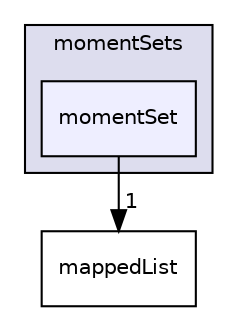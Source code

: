 digraph "momentSet" {
  bgcolor=transparent;
  compound=true
  node [ fontsize="10", fontname="Helvetica"];
  edge [ labelfontsize="10", labelfontname="Helvetica"];
  subgraph clusterdir_28a10e058b67f0d7e124cb3c5246e6cb {
    graph [ bgcolor="#ddddee", pencolor="black", label="momentSets" fontname="Helvetica", fontsize="10", URL="dir_28a10e058b67f0d7e124cb3c5246e6cb.html"]
  dir_5649e4d055fee5650da77731fdab85d9 [shape=box, label="momentSet", style="filled", fillcolor="#eeeeff", pencolor="black", URL="dir_5649e4d055fee5650da77731fdab85d9.html"];
  }
  dir_987bd2a8a4b3ec7be1bd9f4b3cda3f9a [shape=box label="mappedList" URL="dir_987bd2a8a4b3ec7be1bd9f4b3cda3f9a.html"];
  dir_5649e4d055fee5650da77731fdab85d9->dir_987bd2a8a4b3ec7be1bd9f4b3cda3f9a [headlabel="1", labeldistance=1.5 headhref="dir_000240_000226.html"];
}
